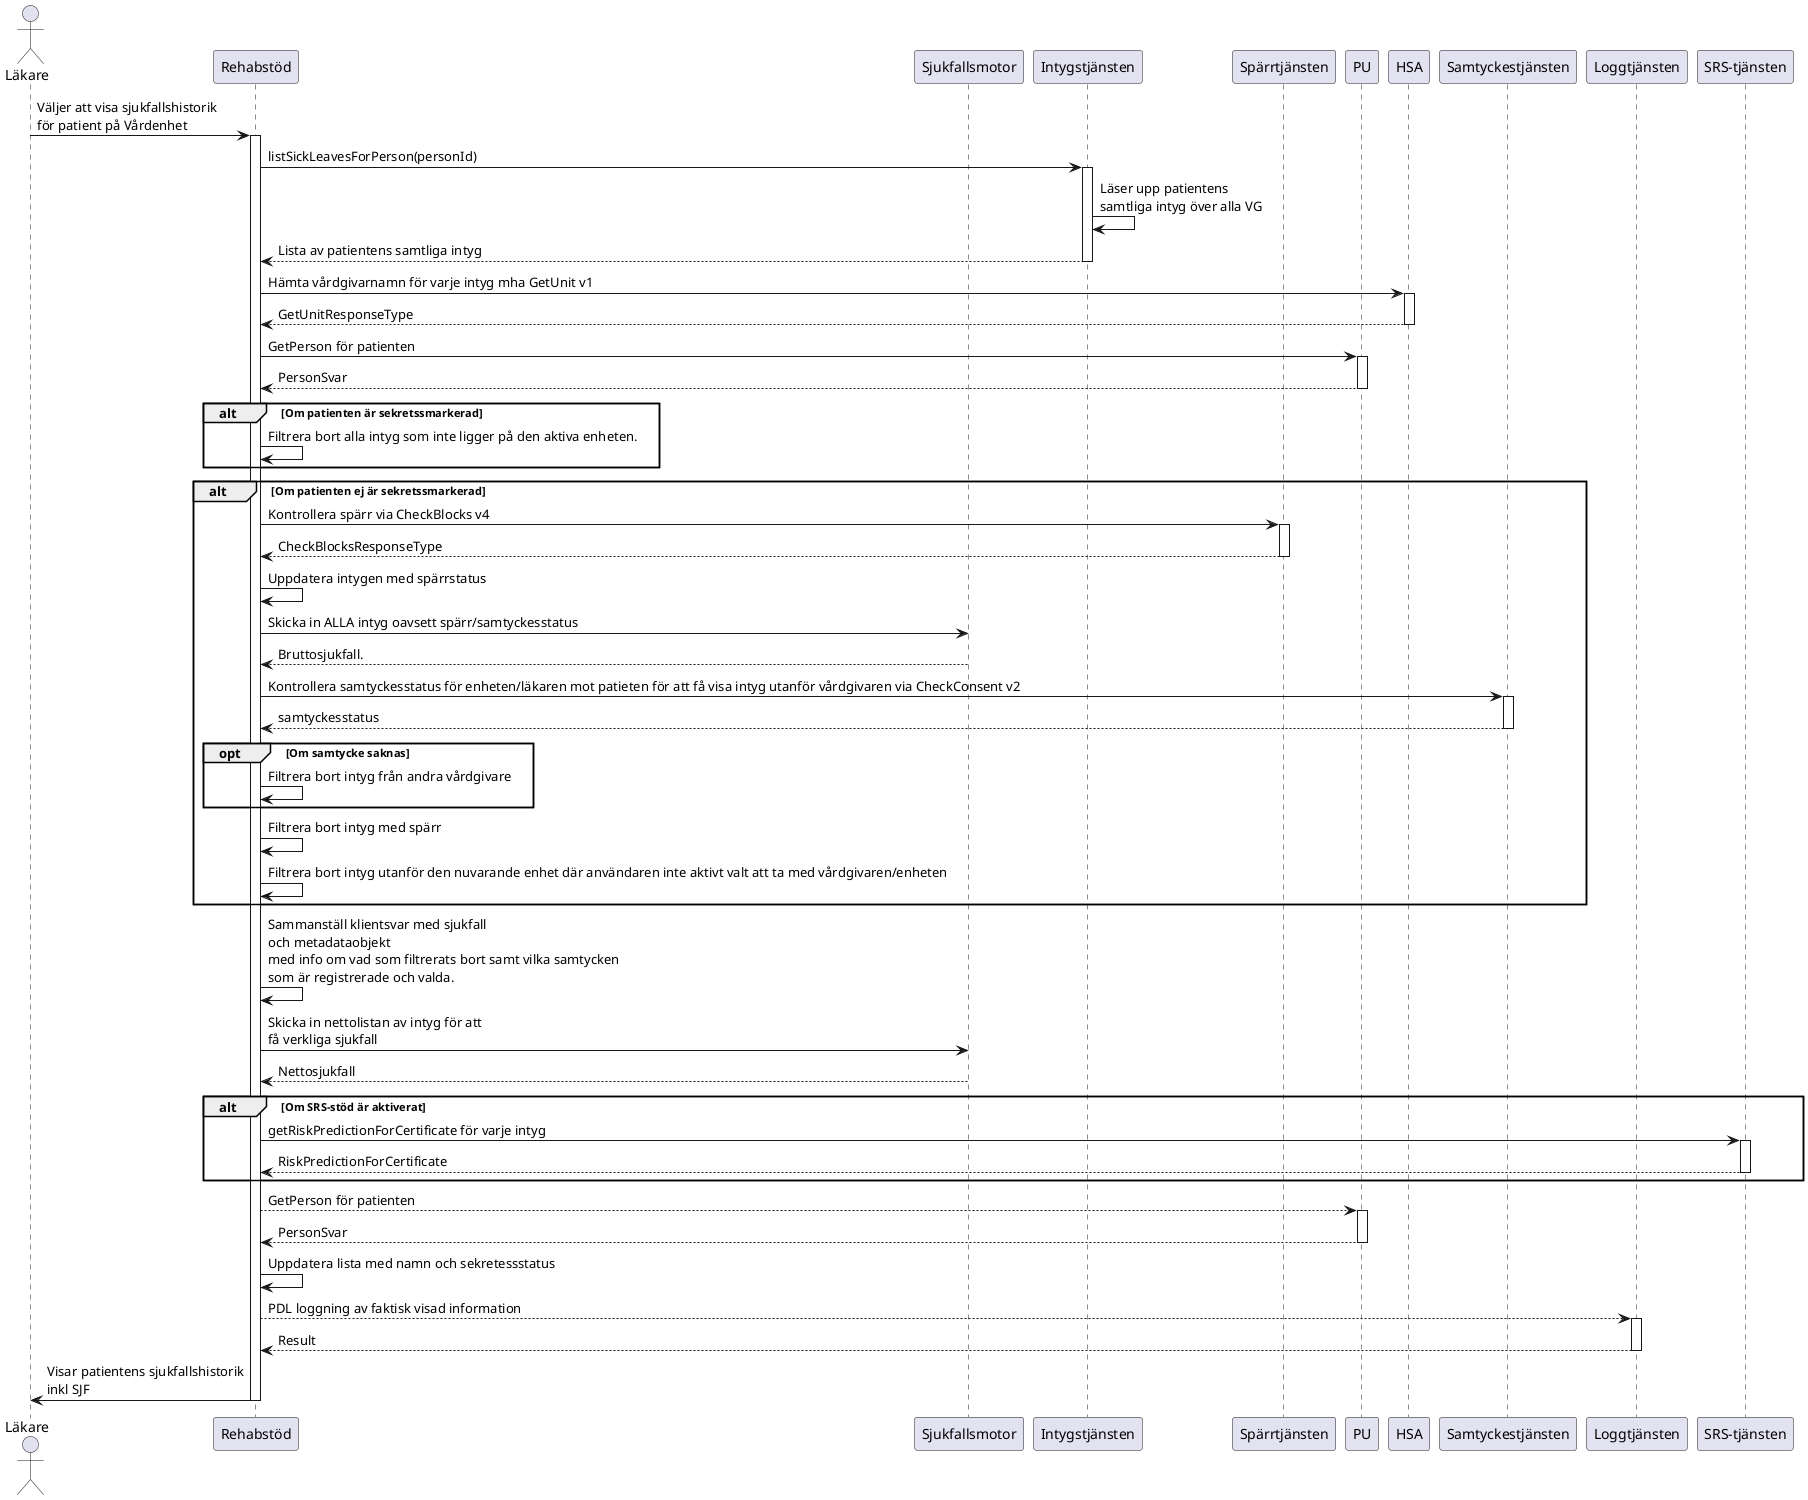 @startuml
actor Läkare
participant rhs as "Rehabstöd"
participant sfm as "Sjukfallsmotor"
participant it as "Intygstjänsten"
participant st as "Spärrtjänsten"
participant pu as "PU"
participant hsa as "HSA"
participant samtycke as "Samtyckestjänsten"
participant logg as "Loggtjänsten"
participant srs as "SRS-tjänsten"

Läkare -> rhs: Väljer att visa sjukfallshistorik\nför patient på Vårdenhet
activate rhs
    rhs -> it: listSickLeavesForPerson(personId)
    activate it
    it -> it: Läser upp patientens\nsamtliga intyg över alla VG
    it --> rhs: Lista av patientens samtliga intyg
    deactivate it

    rhs -> hsa: Hämta vårdgivarnamn för varje intyg mha GetUnit v1
    activate hsa
    hsa --> rhs: GetUnitResponseType
    deactivate hsa

    rhs -> pu: GetPerson för patienten
    activate pu
    pu --> rhs: PersonSvar
    deactivate pu

    alt Om patienten är sekretssmarkerad
        rhs -> rhs: Filtrera bort alla intyg som inte ligger på den aktiva enheten.
    end

    alt Om patienten ej är sekretssmarkerad
        rhs -> st: Kontrollera spärr via CheckBlocks v4
        activate st
        st --> rhs: CheckBlocksResponseType
        deactivate st
        rhs -> rhs: Uppdatera intygen med spärrstatus

        rhs -> sfm: Skicka in ALLA intyg oavsett spärr/samtyckesstatus
        sfm --> rhs: Bruttosjukfall.

        rhs -> samtycke: Kontrollera samtyckesstatus för enheten/läkaren mot patieten för att få visa intyg utanför vårdgivaren via CheckConsent v2
        activate samtycke
        samtycke --> rhs: samtyckesstatus
        deactivate samtycke

        opt Om samtycke saknas
            rhs -> rhs: Filtrera bort intyg från andra vårdgivare
        end

        rhs -> rhs: Filtrera bort intyg med spärr
        rhs -> rhs: Filtrera bort intyg utanför den nuvarande enhet där användaren inte aktivt valt att ta med vårdgivaren/enheten
    end

    rhs -> rhs: Sammanställ klientsvar med sjukfall\noch metadataobjekt\nmed info om vad som filtrerats bort samt vilka samtycken\nsom är registrerade och valda.

    rhs -> sfm: Skicka in nettolistan av intyg för att\nfå verkliga sjukfall
    sfm --> rhs: Nettosjukfall

     alt Om SRS-stöd är aktiverat
        rhs -> srs: getRiskPredictionForCertificate för varje intyg
         activate srs
        srs --> rhs: RiskPredictionForCertificate
         deactivate srs
     end


      rhs --> pu: GetPerson för patienten
    activate pu
      pu --> rhs: PersonSvar
     deactivate pu
     rhs -> rhs: Uppdatera lista med namn och sekretessstatus

     rhs --> logg: PDL loggning av faktisk visad information
    activate logg
      logg --> rhs: Result
     deactivate logg

    rhs -> Läkare: Visar patientens sjukfallshistorik\ninkl SJF
deactivate rhs
@enduml
